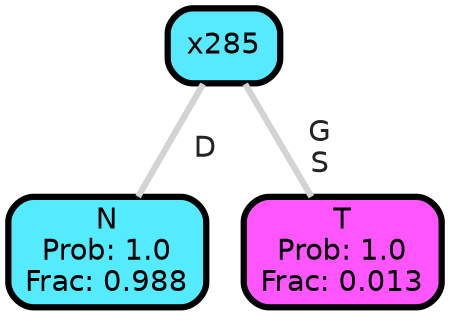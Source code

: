 graph Tree {
node [shape=box, style="filled, rounded",color="black",penwidth="3",fontcolor="black",                 fontname=helvetica] ;
graph [ranksep="0 equally", splines=straight,                 bgcolor=transparent, dpi=200] ;
edge [fontname=helvetica, fontweight=bold,fontcolor=grey14,color=lightgray] ;
0 [label="N
Prob: 1.0
Frac: 0.988", fillcolor="#55ebff"] ;
1 [label="x285", fillcolor="#57e9ff"] ;
2 [label="T
Prob: 1.0
Frac: 0.013", fillcolor="#ff55ff"] ;
1 -- 0 [label=" D",penwidth=3] ;
1 -- 2 [label=" G\n S",penwidth=3] ;
{rank = same;}}